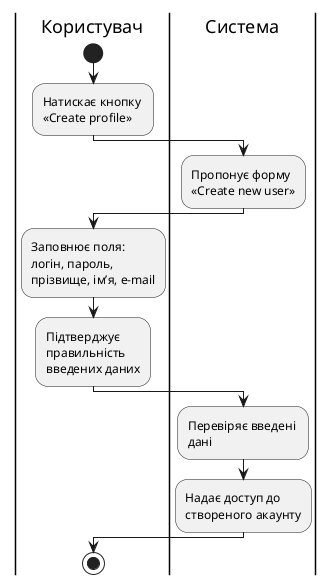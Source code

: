 @startuml

    |Користувач|
    start
    :Натискає кнопку \n«Create profile»;
    |Система|
    :Пропонує форму \n«Create new user»;
    |Користувач|
    :Заповнює поля: \nлогін, пароль, \nпрізвище, ім’я, e-mail;
    :Підтверджує \nправильність \nвведених даних;
    |Система|
    :Перевіряє введені \nдані;
    :Надає доступ до \nствореного акаунту;
    |Користувач|
    stop

@enduml
